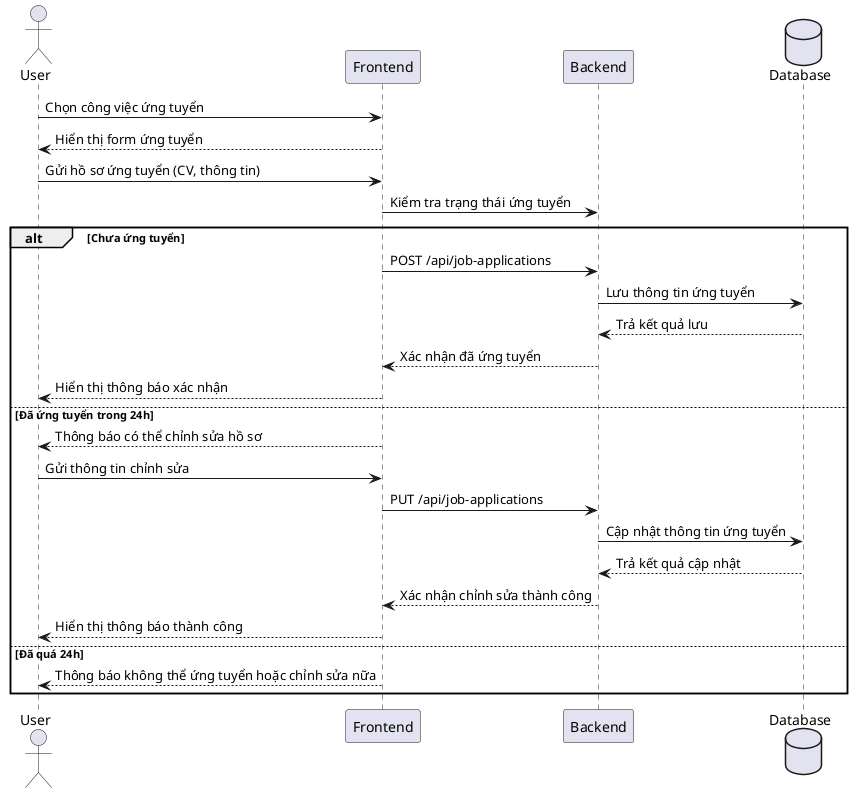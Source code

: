 
@startuml Extended_Apply_Job_Sequence

actor User
participant Frontend
participant Backend
database Database

User -> Frontend: Chọn công việc ứng tuyển
Frontend --> User: Hiển thị form ứng tuyển

User -> Frontend: Gửi hồ sơ ứng tuyển (CV, thông tin)
Frontend -> Backend: Kiểm tra trạng thái ứng tuyển

alt Chưa ứng tuyển
    Frontend -> Backend: POST /api/job-applications
    Backend -> Database: Lưu thông tin ứng tuyển
    Database --> Backend: Trả kết quả lưu
    Backend --> Frontend: Xác nhận đã ứng tuyển
    Frontend --> User: Hiển thị thông báo xác nhận
else Đã ứng tuyển trong 24h
    Frontend --> User: Thông báo có thể chỉnh sửa hồ sơ
    User -> Frontend: Gửi thông tin chỉnh sửa
    Frontend -> Backend: PUT /api/job-applications
    Backend -> Database: Cập nhật thông tin ứng tuyển
    Database --> Backend: Trả kết quả cập nhật
    Backend --> Frontend: Xác nhận chỉnh sửa thành công
    Frontend --> User: Hiển thị thông báo thành công
else Đã quá 24h
    Frontend --> User: Thông báo không thể ứng tuyển hoặc chỉnh sửa nữa
end

@enduml
